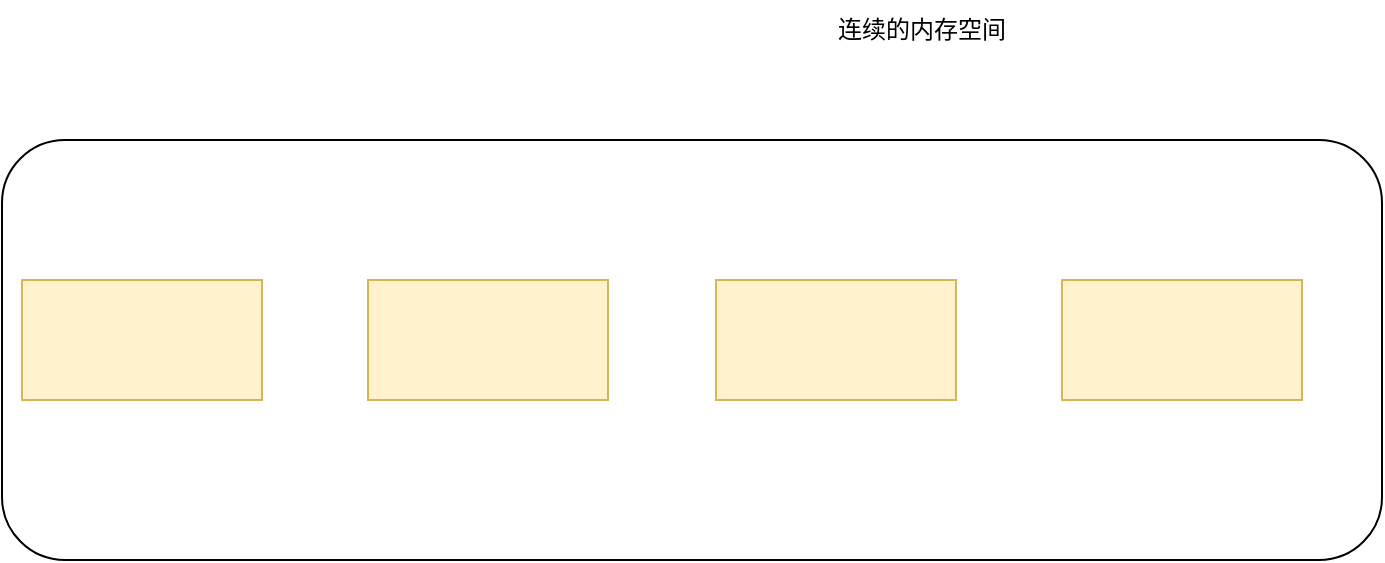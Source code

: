<mxfile version="10.6.5" type="github"><diagram id="-rgXRhJdm7CXCl0n3-_j" name="ArrayList"><mxGraphModel dx="1394" dy="764" grid="1" gridSize="10" guides="1" tooltips="1" connect="1" arrows="1" fold="1" page="1" pageScale="1" pageWidth="827" pageHeight="1169" math="0" shadow="0"><root><mxCell id="0"/><mxCell id="1" parent="0"/><mxCell id="8VvQY3qt7ZsXWw9ukjig-12" value="" style="rounded=1;whiteSpace=wrap;html=1;" vertex="1" parent="1"><mxGeometry x="60" y="140" width="690" height="210" as="geometry"/></mxCell><mxCell id="8VvQY3qt7ZsXWw9ukjig-1" value="" style="rounded=0;whiteSpace=wrap;html=1;fillColor=#fff2cc;strokeColor=#d6b656;" vertex="1" parent="1"><mxGeometry x="70" y="210" width="120" height="60" as="geometry"/></mxCell><mxCell id="8VvQY3qt7ZsXWw9ukjig-2" value="" style="rounded=0;whiteSpace=wrap;html=1;fillColor=#fff2cc;strokeColor=#d6b656;" vertex="1" parent="1"><mxGeometry x="243" y="210" width="120" height="60" as="geometry"/></mxCell><mxCell id="8VvQY3qt7ZsXWw9ukjig-4" value="" style="rounded=0;whiteSpace=wrap;html=1;fillColor=#fff2cc;strokeColor=#d6b656;" vertex="1" parent="1"><mxGeometry x="417" y="210" width="120" height="60" as="geometry"/></mxCell><mxCell id="8VvQY3qt7ZsXWw9ukjig-8" value="" style="rounded=0;whiteSpace=wrap;html=1;fillColor=#fff2cc;strokeColor=#d6b656;" vertex="1" parent="1"><mxGeometry x="590" y="210" width="120" height="60" as="geometry"/></mxCell><mxCell id="8VvQY3qt7ZsXWw9ukjig-13" value="连续的内存空间" style="text;html=1;strokeColor=none;fillColor=none;align=center;verticalAlign=middle;whiteSpace=wrap;rounded=0;" vertex="1" parent="1"><mxGeometry x="405" y="70" width="230" height="30" as="geometry"/></mxCell></root></mxGraphModel></diagram></mxfile>